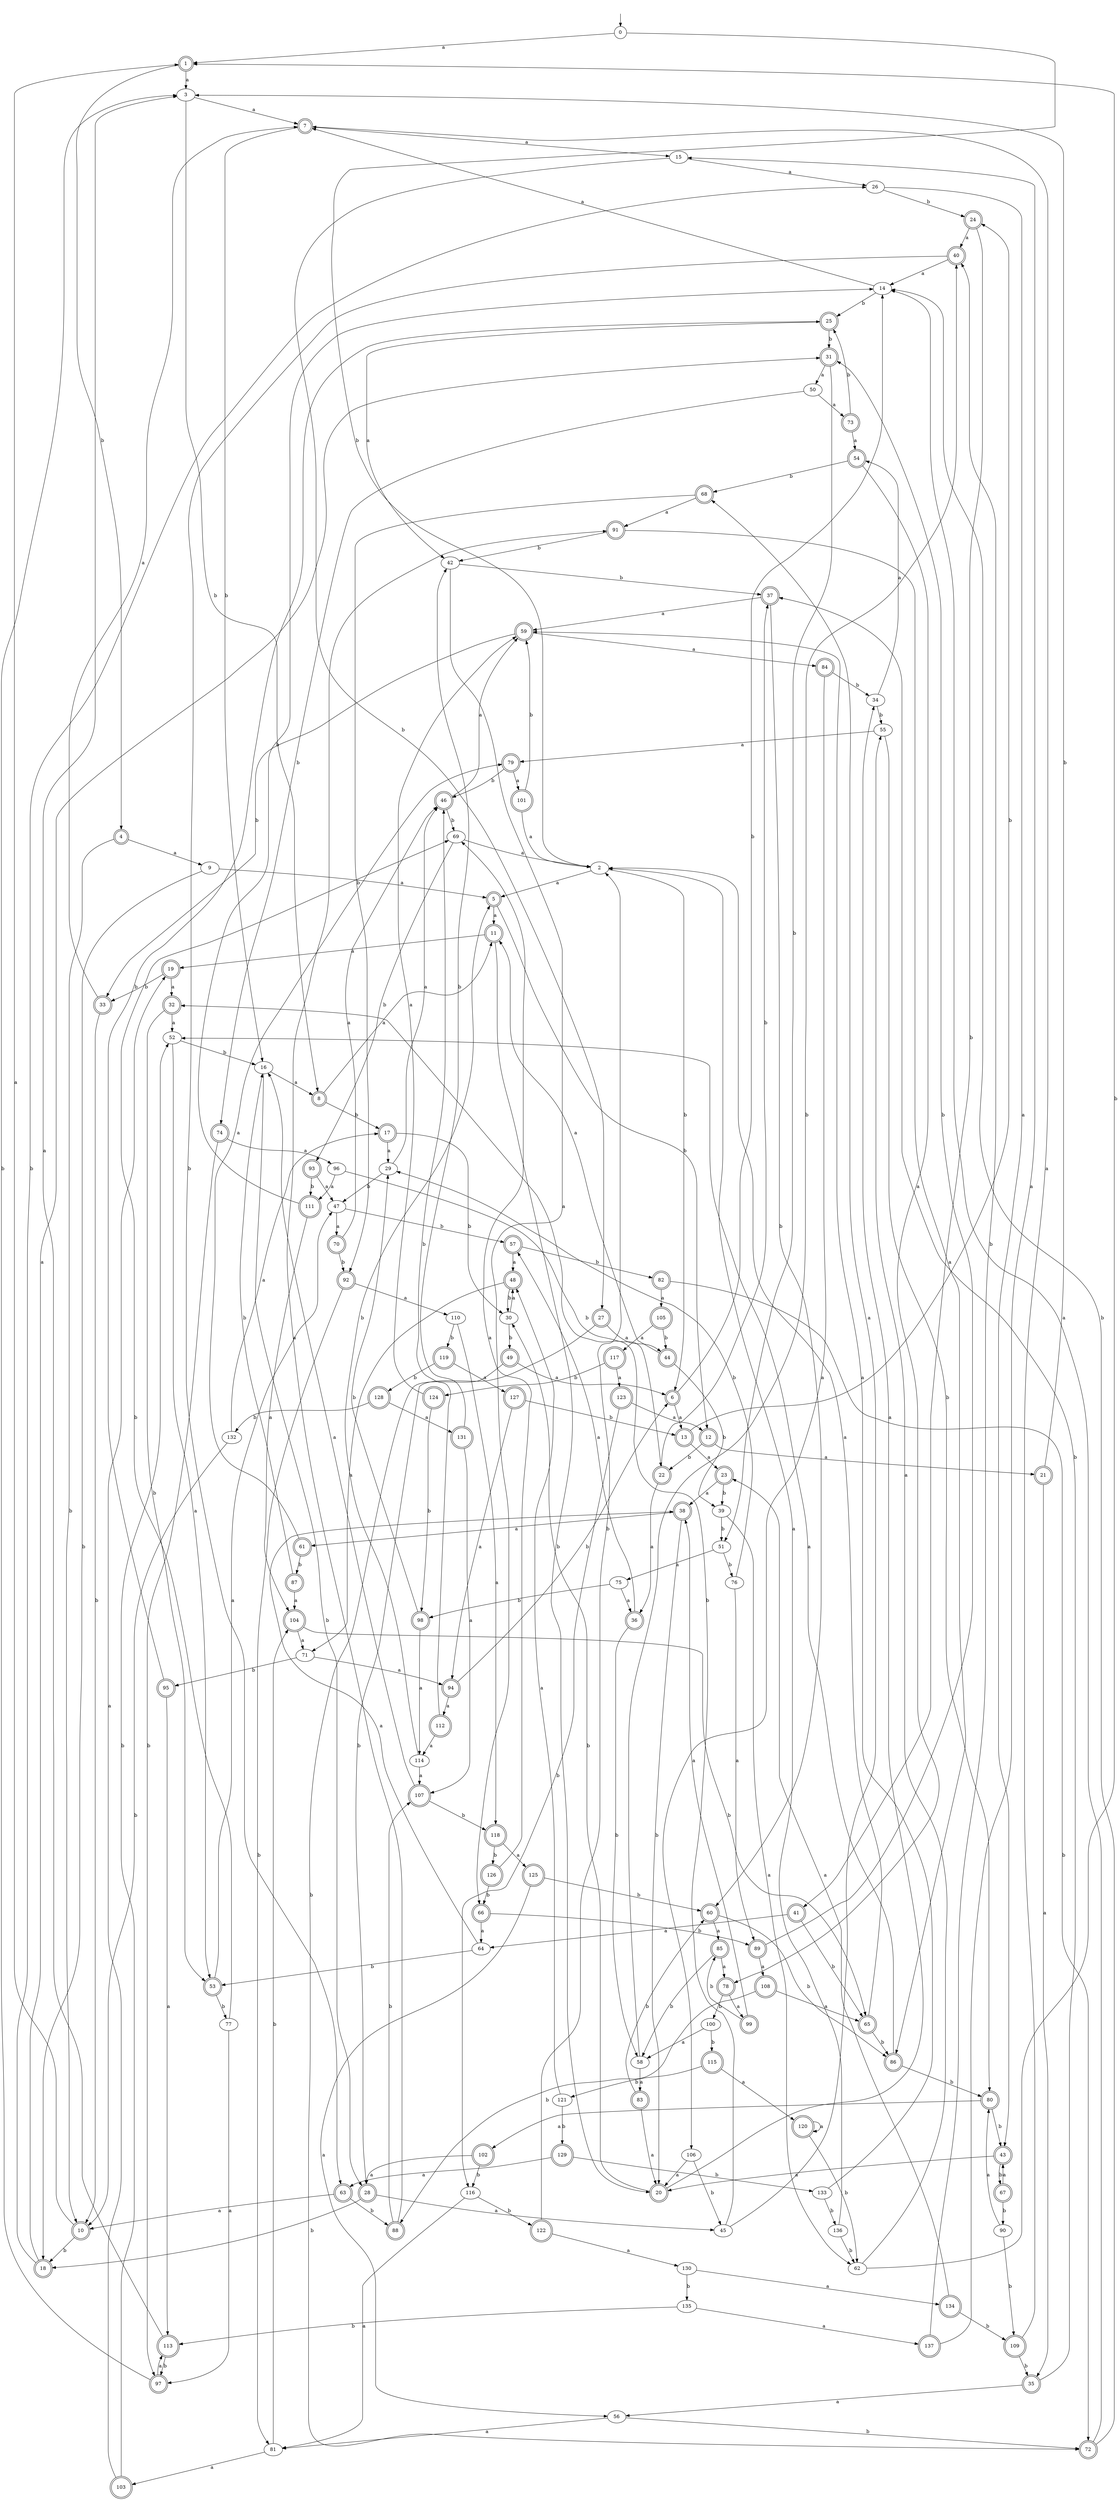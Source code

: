 digraph RandomDFA {
  __start0 [label="", shape=none];
  __start0 -> 0 [label=""];
  0 [shape=circle]
  0 -> 1 [label="a"]
  0 -> 2 [label="b"]
  1 [shape=doublecircle]
  1 -> 3 [label="a"]
  1 -> 4 [label="b"]
  2
  2 -> 5 [label="a"]
  2 -> 6 [label="b"]
  3
  3 -> 7 [label="a"]
  3 -> 8 [label="b"]
  4 [shape=doublecircle]
  4 -> 9 [label="a"]
  4 -> 10 [label="b"]
  5 [shape=doublecircle]
  5 -> 11 [label="a"]
  5 -> 12 [label="b"]
  6 [shape=doublecircle]
  6 -> 13 [label="a"]
  6 -> 14 [label="b"]
  7 [shape=doublecircle]
  7 -> 15 [label="a"]
  7 -> 16 [label="b"]
  8 [shape=doublecircle]
  8 -> 11 [label="a"]
  8 -> 17 [label="b"]
  9
  9 -> 5 [label="a"]
  9 -> 18 [label="b"]
  10 [shape=doublecircle]
  10 -> 1 [label="a"]
  10 -> 18 [label="b"]
  11 [shape=doublecircle]
  11 -> 19 [label="a"]
  11 -> 20 [label="b"]
  12 [shape=doublecircle]
  12 -> 21 [label="a"]
  12 -> 22 [label="b"]
  13 [shape=doublecircle]
  13 -> 23 [label="a"]
  13 -> 24 [label="b"]
  14
  14 -> 7 [label="a"]
  14 -> 25 [label="b"]
  15
  15 -> 26 [label="a"]
  15 -> 27 [label="b"]
  16
  16 -> 8 [label="a"]
  16 -> 28 [label="b"]
  17 [shape=doublecircle]
  17 -> 29 [label="a"]
  17 -> 30 [label="b"]
  18 [shape=doublecircle]
  18 -> 31 [label="a"]
  18 -> 26 [label="b"]
  19 [shape=doublecircle]
  19 -> 32 [label="a"]
  19 -> 33 [label="b"]
  20 [shape=doublecircle]
  20 -> 34 [label="a"]
  20 -> 30 [label="b"]
  21 [shape=doublecircle]
  21 -> 35 [label="a"]
  21 -> 3 [label="b"]
  22 [shape=doublecircle]
  22 -> 36 [label="a"]
  22 -> 37 [label="b"]
  23 [shape=doublecircle]
  23 -> 38 [label="a"]
  23 -> 39 [label="b"]
  24 [shape=doublecircle]
  24 -> 40 [label="a"]
  24 -> 41 [label="b"]
  25 [shape=doublecircle]
  25 -> 42 [label="a"]
  25 -> 31 [label="b"]
  26
  26 -> 43 [label="a"]
  26 -> 24 [label="b"]
  27 [shape=doublecircle]
  27 -> 44 [label="a"]
  27 -> 28 [label="b"]
  28 [shape=doublecircle]
  28 -> 45 [label="a"]
  28 -> 18 [label="b"]
  29
  29 -> 46 [label="a"]
  29 -> 47 [label="b"]
  30
  30 -> 48 [label="a"]
  30 -> 49 [label="b"]
  31 [shape=doublecircle]
  31 -> 50 [label="a"]
  31 -> 51 [label="b"]
  32 [shape=doublecircle]
  32 -> 52 [label="a"]
  32 -> 53 [label="b"]
  33 [shape=doublecircle]
  33 -> 7 [label="a"]
  33 -> 10 [label="b"]
  34
  34 -> 54 [label="a"]
  34 -> 55 [label="b"]
  35 [shape=doublecircle]
  35 -> 56 [label="a"]
  35 -> 37 [label="b"]
  36 [shape=doublecircle]
  36 -> 57 [label="a"]
  36 -> 58 [label="b"]
  37 [shape=doublecircle]
  37 -> 59 [label="a"]
  37 -> 60 [label="b"]
  38 [shape=doublecircle]
  38 -> 61 [label="a"]
  38 -> 20 [label="b"]
  39
  39 -> 62 [label="a"]
  39 -> 51 [label="b"]
  40 [shape=doublecircle]
  40 -> 14 [label="a"]
  40 -> 63 [label="b"]
  41 [shape=doublecircle]
  41 -> 64 [label="a"]
  41 -> 65 [label="b"]
  42
  42 -> 66 [label="a"]
  42 -> 37 [label="b"]
  43 [shape=doublecircle]
  43 -> 20 [label="a"]
  43 -> 67 [label="b"]
  44 [shape=doublecircle]
  44 -> 11 [label="a"]
  44 -> 39 [label="b"]
  45
  45 -> 68 [label="a"]
  45 -> 32 [label="b"]
  46 [shape=doublecircle]
  46 -> 59 [label="a"]
  46 -> 69 [label="b"]
  47
  47 -> 70 [label="a"]
  47 -> 57 [label="b"]
  48 [shape=doublecircle]
  48 -> 71 [label="a"]
  48 -> 30 [label="b"]
  49 [shape=doublecircle]
  49 -> 6 [label="a"]
  49 -> 72 [label="b"]
  50
  50 -> 73 [label="a"]
  50 -> 74 [label="b"]
  51
  51 -> 75 [label="a"]
  51 -> 76 [label="b"]
  52
  52 -> 53 [label="a"]
  52 -> 16 [label="b"]
  53 [shape=doublecircle]
  53 -> 47 [label="a"]
  53 -> 77 [label="b"]
  54 [shape=doublecircle]
  54 -> 78 [label="a"]
  54 -> 68 [label="b"]
  55
  55 -> 79 [label="a"]
  55 -> 80 [label="b"]
  56
  56 -> 81 [label="a"]
  56 -> 72 [label="b"]
  57 [shape=doublecircle]
  57 -> 48 [label="a"]
  57 -> 82 [label="b"]
  58
  58 -> 83 [label="a"]
  58 -> 40 [label="b"]
  59 [shape=doublecircle]
  59 -> 84 [label="a"]
  59 -> 33 [label="b"]
  60 [shape=doublecircle]
  60 -> 85 [label="a"]
  60 -> 86 [label="b"]
  61 [shape=doublecircle]
  61 -> 79 [label="a"]
  61 -> 87 [label="b"]
  62
  62 -> 55 [label="a"]
  62 -> 1 [label="b"]
  63 [shape=doublecircle]
  63 -> 10 [label="a"]
  63 -> 88 [label="b"]
  64
  64 -> 38 [label="a"]
  64 -> 53 [label="b"]
  65 [shape=doublecircle]
  65 -> 2 [label="a"]
  65 -> 86 [label="b"]
  66 [shape=doublecircle]
  66 -> 64 [label="a"]
  66 -> 89 [label="b"]
  67 [shape=doublecircle]
  67 -> 43 [label="a"]
  67 -> 90 [label="b"]
  68 [shape=doublecircle]
  68 -> 91 [label="a"]
  68 -> 92 [label="b"]
  69
  69 -> 2 [label="a"]
  69 -> 93 [label="b"]
  70 [shape=doublecircle]
  70 -> 46 [label="a"]
  70 -> 92 [label="b"]
  71
  71 -> 94 [label="a"]
  71 -> 95 [label="b"]
  72 [shape=doublecircle]
  72 -> 14 [label="a"]
  72 -> 14 [label="b"]
  73 [shape=doublecircle]
  73 -> 54 [label="a"]
  73 -> 25 [label="b"]
  74 [shape=doublecircle]
  74 -> 96 [label="a"]
  74 -> 97 [label="b"]
  75
  75 -> 36 [label="a"]
  75 -> 98 [label="b"]
  76
  76 -> 89 [label="a"]
  76 -> 29 [label="b"]
  77
  77 -> 97 [label="a"]
  77 -> 69 [label="b"]
  78 [shape=doublecircle]
  78 -> 99 [label="a"]
  78 -> 100 [label="b"]
  79 [shape=doublecircle]
  79 -> 101 [label="a"]
  79 -> 46 [label="b"]
  80 [shape=doublecircle]
  80 -> 102 [label="a"]
  80 -> 43 [label="b"]
  81
  81 -> 103 [label="a"]
  81 -> 104 [label="b"]
  82 [shape=doublecircle]
  82 -> 105 [label="a"]
  82 -> 72 [label="b"]
  83 [shape=doublecircle]
  83 -> 20 [label="a"]
  83 -> 60 [label="b"]
  84 [shape=doublecircle]
  84 -> 106 [label="a"]
  84 -> 34 [label="b"]
  85 [shape=doublecircle]
  85 -> 78 [label="a"]
  85 -> 58 [label="b"]
  86 [shape=doublecircle]
  86 -> 52 [label="a"]
  86 -> 80 [label="b"]
  87 [shape=doublecircle]
  87 -> 104 [label="a"]
  87 -> 16 [label="b"]
  88 [shape=doublecircle]
  88 -> 91 [label="a"]
  88 -> 107 [label="b"]
  89 [shape=doublecircle]
  89 -> 108 [label="a"]
  89 -> 31 [label="b"]
  90
  90 -> 80 [label="a"]
  90 -> 109 [label="b"]
  91 [shape=doublecircle]
  91 -> 86 [label="a"]
  91 -> 42 [label="b"]
  92 [shape=doublecircle]
  92 -> 110 [label="a"]
  92 -> 81 [label="b"]
  93 [shape=doublecircle]
  93 -> 47 [label="a"]
  93 -> 111 [label="b"]
  94 [shape=doublecircle]
  94 -> 112 [label="a"]
  94 -> 6 [label="b"]
  95 [shape=doublecircle]
  95 -> 113 [label="a"]
  95 -> 25 [label="b"]
  96
  96 -> 111 [label="a"]
  96 -> 22 [label="b"]
  97 [shape=doublecircle]
  97 -> 113 [label="a"]
  97 -> 3 [label="b"]
  98 [shape=doublecircle]
  98 -> 114 [label="a"]
  98 -> 29 [label="b"]
  99 [shape=doublecircle]
  99 -> 38 [label="a"]
  99 -> 85 [label="b"]
  100
  100 -> 58 [label="a"]
  100 -> 115 [label="b"]
  101 [shape=doublecircle]
  101 -> 2 [label="a"]
  101 -> 59 [label="b"]
  102 [shape=doublecircle]
  102 -> 28 [label="a"]
  102 -> 116 [label="b"]
  103 [shape=doublecircle]
  103 -> 19 [label="a"]
  103 -> 52 [label="b"]
  104 [shape=doublecircle]
  104 -> 71 [label="a"]
  104 -> 65 [label="b"]
  105 [shape=doublecircle]
  105 -> 117 [label="a"]
  105 -> 44 [label="b"]
  106
  106 -> 20 [label="a"]
  106 -> 45 [label="b"]
  107 [shape=doublecircle]
  107 -> 16 [label="a"]
  107 -> 118 [label="b"]
  108 [shape=doublecircle]
  108 -> 65 [label="a"]
  108 -> 88 [label="b"]
  109 [shape=doublecircle]
  109 -> 7 [label="a"]
  109 -> 35 [label="b"]
  110
  110 -> 118 [label="a"]
  110 -> 119 [label="b"]
  111 [shape=doublecircle]
  111 -> 104 [label="a"]
  111 -> 14 [label="b"]
  112 [shape=doublecircle]
  112 -> 114 [label="a"]
  112 -> 46 [label="b"]
  113 [shape=doublecircle]
  113 -> 3 [label="a"]
  113 -> 97 [label="b"]
  114
  114 -> 107 [label="a"]
  114 -> 5 [label="b"]
  115 [shape=doublecircle]
  115 -> 120 [label="a"]
  115 -> 121 [label="b"]
  116
  116 -> 81 [label="a"]
  116 -> 122 [label="b"]
  117 [shape=doublecircle]
  117 -> 123 [label="a"]
  117 -> 124 [label="b"]
  118 [shape=doublecircle]
  118 -> 125 [label="a"]
  118 -> 126 [label="b"]
  119 [shape=doublecircle]
  119 -> 127 [label="a"]
  119 -> 128 [label="b"]
  120 [shape=doublecircle]
  120 -> 120 [label="a"]
  120 -> 62 [label="b"]
  121
  121 -> 48 [label="a"]
  121 -> 129 [label="b"]
  122 [shape=doublecircle]
  122 -> 130 [label="a"]
  122 -> 2 [label="b"]
  123 [shape=doublecircle]
  123 -> 12 [label="a"]
  123 -> 116 [label="b"]
  124 [shape=doublecircle]
  124 -> 59 [label="a"]
  124 -> 98 [label="b"]
  125 [shape=doublecircle]
  125 -> 56 [label="a"]
  125 -> 60 [label="b"]
  126 [shape=doublecircle]
  126 -> 69 [label="a"]
  126 -> 66 [label="b"]
  127 [shape=doublecircle]
  127 -> 94 [label="a"]
  127 -> 13 [label="b"]
  128 [shape=doublecircle]
  128 -> 131 [label="a"]
  128 -> 132 [label="b"]
  129 [shape=doublecircle]
  129 -> 63 [label="a"]
  129 -> 133 [label="b"]
  130
  130 -> 134 [label="a"]
  130 -> 135 [label="b"]
  131 [shape=doublecircle]
  131 -> 107 [label="a"]
  131 -> 42 [label="b"]
  132
  132 -> 17 [label="a"]
  132 -> 10 [label="b"]
  133
  133 -> 59 [label="a"]
  133 -> 136 [label="b"]
  134 [shape=doublecircle]
  134 -> 23 [label="a"]
  134 -> 109 [label="b"]
  135
  135 -> 137 [label="a"]
  135 -> 113 [label="b"]
  136
  136 -> 2 [label="a"]
  136 -> 62 [label="b"]
  137 [shape=doublecircle]
  137 -> 15 [label="a"]
  137 -> 40 [label="b"]
}
